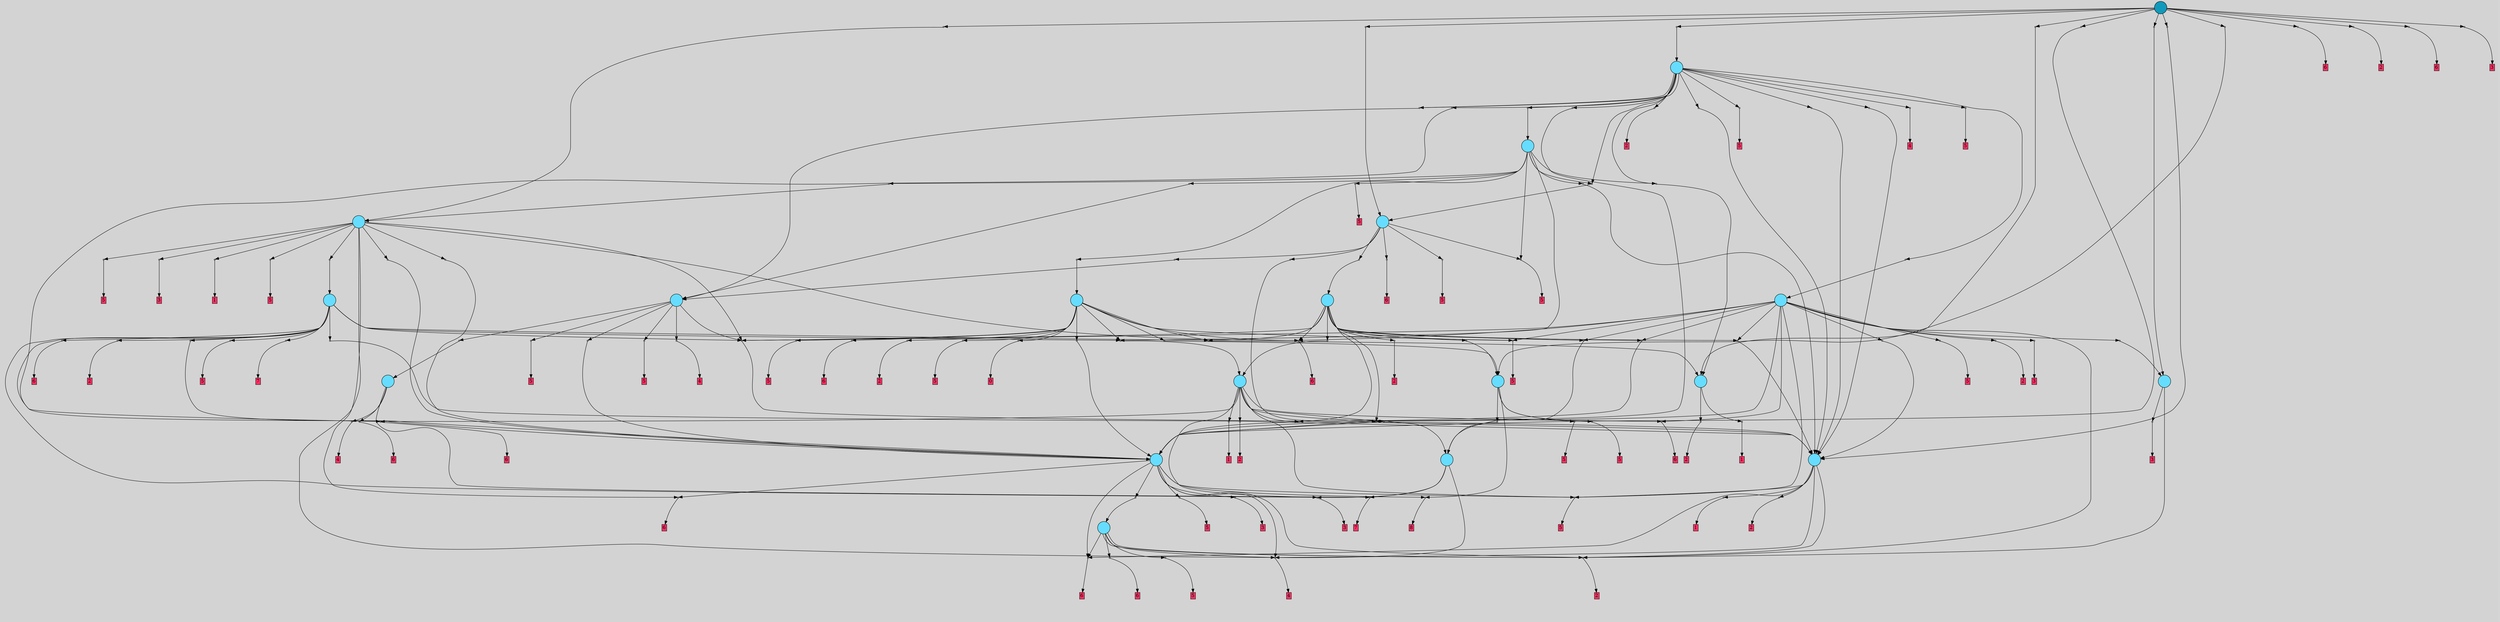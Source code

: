 // File exported with GEGELATI v1.3.1
// On the 2024-04-08 23:35:55
// With the File::TPGGraphDotExporter
digraph{
	graph[pad = "0.212, 0.055" bgcolor = lightgray]
	node[shape=circle style = filled label = ""]
		T1 [fillcolor="#66ddff"]
		T2 [fillcolor="#66ddff"]
		T3 [fillcolor="#66ddff"]
		T6 [fillcolor="#66ddff"]
		T28 [fillcolor="#66ddff"]
		T79 [fillcolor="#66ddff"]
		T81 [fillcolor="#66ddff"]
		T114 [fillcolor="#66ddff"]
		T222 [fillcolor="#66ddff"]
		T229 [fillcolor="#66ddff"]
		T270 [fillcolor="#66ddff"]
		T290 [fillcolor="#66ddff"]
		T424 [fillcolor="#66ddff"]
		T482 [fillcolor="#66ddff"]
		T505 [fillcolor="#66ddff"]
		T512 [fillcolor="#66ddff"]
		T565 [fillcolor="#66ddff"]
		T658 [fillcolor="#66ddff"]
		T831 [fillcolor="#1199bb"]
		P22212 [fillcolor="#cccccc" shape=point] //
		I22212 [shape=box style=invis label="0|3&2|3#2|7&#92;n"]
		P22212 -> I22212[style=invis]
		A10771 [fillcolor="#ff3366" shape=box margin=0.03 width=0 height=0 label="1"]
		T1 -> P22212 -> A10771
		P22213 [fillcolor="#cccccc" shape=point] //
		I22213 [shape=box style=invis label="0|0&4|4#3|7&#92;n6|5&4|5#1|4&#92;n2|0&0|7#1|4&#92;n5|0&0|3#0|6&#92;n3|1&1|7#3|7&#92;n7|0&0|0#2|0&#92;n4|7&1|6#4|5&#92;n3|6&4|1#0|4&#92;n7|1&2|0#3|4&#92;n"]
		P22213 -> I22213[style=invis]
		A10772 [fillcolor="#ff3366" shape=box margin=0.03 width=0 height=0 label="2"]
		T1 -> P22213 -> A10772
		P22214 [fillcolor="#cccccc" shape=point] //
		I22214 [shape=box style=invis label="0|7&3|6#4|2&#92;n3|6&1|2#1|1&#92;n1|1&1|5#1|6&#92;n6|2&2|6#0|5&#92;n5|0&3|4#4|7&#92;n1|2&3|4#0|5&#92;n"]
		P22214 -> I22214[style=invis]
		A10773 [fillcolor="#ff3366" shape=box margin=0.03 width=0 height=0 label="2"]
		T2 -> P22214 -> A10773
		P22215 [fillcolor="#cccccc" shape=point] //
		I22215 [shape=box style=invis label="7|7&1|6#2|1&#92;n0|2&3|2#2|3&#92;n"]
		P22215 -> I22215[style=invis]
		A10774 [fillcolor="#ff3366" shape=box margin=0.03 width=0 height=0 label="3"]
		T2 -> P22215 -> A10774
		P22216 [fillcolor="#cccccc" shape=point] //
		I22216 [shape=box style=invis label="3|5&1|0#2|5&#92;n"]
		P22216 -> I22216[style=invis]
		A10775 [fillcolor="#ff3366" shape=box margin=0.03 width=0 height=0 label="3"]
		T3 -> P22216 -> A10775
		P22217 [fillcolor="#cccccc" shape=point] //
		I22217 [shape=box style=invis label="0|6&2|3#3|7&#92;n4|0&2|6#4|6&#92;n0|0&4|0#2|6&#92;n2|5&3|7#2|4&#92;n4|7&3|2#1|1&#92;n0|3&2|5#1|1&#92;n4|7&3|0#0|7&#92;n3|5&0|3#1|1&#92;n3|3&1|2#1|4&#92;n"]
		P22217 -> I22217[style=invis]
		A10776 [fillcolor="#ff3366" shape=box margin=0.03 width=0 height=0 label="4"]
		T3 -> P22217 -> A10776
		P22218 [fillcolor="#cccccc" shape=point] //
		I22218 [shape=box style=invis label="6|0&1|2#1|1&#92;n2|6&1|5#1|0&#92;n"]
		P22218 -> I22218[style=invis]
		A10777 [fillcolor="#ff3366" shape=box margin=0.03 width=0 height=0 label="6"]
		T6 -> P22218 -> A10777
		P22219 [fillcolor="#cccccc" shape=point] //
		I22219 [shape=box style=invis label="5|7&2|0#0|3&#92;n0|7&0|7#2|2&#92;n2|5&1|6#4|0&#92;n7|3&3|7#3|5&#92;n1|0&1|2#4|3&#92;n5|6&2|0#2|1&#92;n"]
		P22219 -> I22219[style=invis]
		A10778 [fillcolor="#ff3366" shape=box margin=0.03 width=0 height=0 label="7"]
		T6 -> P22219 -> A10778
		T3 -> P22219
		P22220 [fillcolor="#cccccc" shape=point] //
		I22220 [shape=box style=invis label="0|3&1|2#2|1&#92;n3|0&3|2#1|6&#92;n"]
		P22220 -> I22220[style=invis]
		A10779 [fillcolor="#ff3366" shape=box margin=0.03 width=0 height=0 label="4"]
		T6 -> P22220 -> A10779
		P22221 [fillcolor="#cccccc" shape=point] //
		I22221 [shape=box style=invis label="7|7&0|7#3|6&#92;n"]
		P22221 -> I22221[style=invis]
		A10780 [fillcolor="#ff3366" shape=box margin=0.03 width=0 height=0 label="5"]
		T28 -> P22221 -> A10780
		P22222 [fillcolor="#cccccc" shape=point] //
		I22222 [shape=box style=invis label="1|4&3|4#1|1&#92;n2|1&2|1#0|7&#92;n"]
		P22222 -> I22222[style=invis]
		A10781 [fillcolor="#ff3366" shape=box margin=0.03 width=0 height=0 label="8"]
		T28 -> P22222 -> A10781
		P22223 [fillcolor="#cccccc" shape=point] //
		I22223 [shape=box style=invis label="0|7&2|3#4|0&#92;n1|4&1|3#4|7&#92;n"]
		P22223 -> I22223[style=invis]
		A10782 [fillcolor="#ff3366" shape=box margin=0.03 width=0 height=0 label="5"]
		T28 -> P22223 -> A10782
		P22224 [fillcolor="#cccccc" shape=point] //
		I22224 [shape=box style=invis label="3|2&1|3#1|0&#92;n0|0&1|7#1|5&#92;n5|1&0|4#4|4&#92;n1|3&0|6#3|3&#92;n6|1&2|3#1|3&#92;n5|6&3|1#1|4&#92;n"]
		P22224 -> I22224[style=invis]
		T28 -> P22224 -> T3
		T79 -> P22217
		P22225 [fillcolor="#cccccc" shape=point] //
		I22225 [shape=box style=invis label="3|2&1|3#1|0&#92;n2|0&1|7#1|5&#92;n1|3&0|6#3|3&#92;n6|1&2|3#1|3&#92;n4|3&1|2#2|6&#92;n3|6&3|1#1|4&#92;n"]
		P22225 -> I22225[style=invis]
		A10783 [fillcolor="#ff3366" shape=box margin=0.03 width=0 height=0 label="6"]
		T79 -> P22225 -> A10783
		T79 -> P22214
		P22226 [fillcolor="#cccccc" shape=point] //
		I22226 [shape=box style=invis label="4|3&1|4#2|6&#92;n6|1&1|3#1|3&#92;n2|2&2|1#0|2&#92;n1|3&2|6#3|3&#92;n0|0&1|7#1|1&#92;n3|0&4|6#1|2&#92;n"]
		P22226 -> I22226[style=invis]
		A10784 [fillcolor="#ff3366" shape=box margin=0.03 width=0 height=0 label="6"]
		T79 -> P22226 -> A10784
		P22227 [fillcolor="#cccccc" shape=point] //
		I22227 [shape=box style=invis label="4|7&1|2#3|3&#92;n7|7&0|7#3|3&#92;n2|0&3|5#4|6&#92;n"]
		P22227 -> I22227[style=invis]
		A10785 [fillcolor="#ff3366" shape=box margin=0.03 width=0 height=0 label="5"]
		T79 -> P22227 -> A10785
		T79 -> P22214
		T81 -> P22217
		T81 -> P22225
		T81 -> P22214
		P22228 [fillcolor="#cccccc" shape=point] //
		I22228 [shape=box style=invis label="4|7&1|2#3|3&#92;n2|0&3|5#4|6&#92;n7|7&0|7#3|6&#92;n"]
		P22228 -> I22228[style=invis]
		A10786 [fillcolor="#ff3366" shape=box margin=0.03 width=0 height=0 label="5"]
		T81 -> P22228 -> A10786
		P22229 [fillcolor="#cccccc" shape=point] //
		I22229 [shape=box style=invis label="6|0&3|7#4|4&#92;n0|4&2|2#2|7&#92;n1|4&0|1#0|6&#92;n"]
		P22229 -> I22229[style=invis]
		A10787 [fillcolor="#ff3366" shape=box margin=0.03 width=0 height=0 label="1"]
		T81 -> P22229 -> A10787
		P22230 [fillcolor="#cccccc" shape=point] //
		I22230 [shape=box style=invis label="0|7&3|6#4|2&#92;n5|0&3|4#4|7&#92;n1|1&1|5#1|6&#92;n3|6&0|2#1|1&#92;n1|2&3|4#0|5&#92;n"]
		P22230 -> I22230[style=invis]
		A10788 [fillcolor="#ff3366" shape=box margin=0.03 width=0 height=0 label="2"]
		T81 -> P22230 -> A10788
		P22231 [fillcolor="#cccccc" shape=point] //
		I22231 [shape=box style=invis label="3|2&1|3#1|0&#92;n2|0&3|7#1|5&#92;n1|3&0|6#3|3&#92;n4|3&1|2#2|6&#92;n6|1&2|3#1|3&#92;n3|6&3|1#1|4&#92;n"]
		P22231 -> I22231[style=invis]
		A10789 [fillcolor="#ff3366" shape=box margin=0.03 width=0 height=0 label="6"]
		T114 -> P22231 -> A10789
		P22232 [fillcolor="#cccccc" shape=point] //
		I22232 [shape=box style=invis label="7|7&0|7#3|6&#92;n4|7&1|6#3|3&#92;n"]
		P22232 -> I22232[style=invis]
		A10790 [fillcolor="#ff3366" shape=box margin=0.03 width=0 height=0 label="5"]
		T114 -> P22232 -> A10790
		T114 -> P22214
		P22233 [fillcolor="#cccccc" shape=point] //
		I22233 [shape=box style=invis label="0|0&2|4#2|6&#92;n4|5&0|0#3|0&#92;n"]
		P22233 -> I22233[style=invis]
		T114 -> P22233 -> T79
		P22234 [fillcolor="#cccccc" shape=point] //
		I22234 [shape=box style=invis label="6|2&2|3#1|0&#92;n7|7&1|6#2|2&#92;n0|2&3|2#2|3&#92;n"]
		P22234 -> I22234[style=invis]
		A10791 [fillcolor="#ff3366" shape=box margin=0.03 width=0 height=0 label="3"]
		T114 -> P22234 -> A10791
		T114 -> P22217
		T114 -> P22228
		T114 -> P22225
		T114 -> P22222
		P22235 [fillcolor="#cccccc" shape=point] //
		I22235 [shape=box style=invis label="3|2&1|3#1|0&#92;n3|6&3|1#1|4&#92;n1|3&0|6#3|3&#92;n6|1&2|3#1|3&#92;n4|3&1|2#2|6&#92;n5|0&1|7#1|5&#92;n"]
		P22235 -> I22235[style=invis]
		A10792 [fillcolor="#ff3366" shape=box margin=0.03 width=0 height=0 label="6"]
		T222 -> P22235 -> A10792
		P22236 [fillcolor="#cccccc" shape=point] //
		I22236 [shape=box style=invis label="4|5&1|3#1|7&#92;n3|1&2|7#2|0&#92;n0|3&0|4#3|2&#92;n7|1&2|0#1|6&#92;n7|0&2|1#3|6&#92;n1|4&2|6#2|4&#92;n3|6&4|0#4|7&#92;n"]
		P22236 -> I22236[style=invis]
		T222 -> P22236 -> T114
		T222 -> P22216
		P22237 [fillcolor="#cccccc" shape=point] //
		I22237 [shape=box style=invis label="5|6&3|4#4|5&#92;n0|3&1|4#4|0&#92;n5|0&2|4#3|1&#92;n4|6&2|2#1|1&#92;n5|1&1|1#1|5&#92;n"]
		P22237 -> I22237[style=invis]
		A10793 [fillcolor="#ff3366" shape=box margin=0.03 width=0 height=0 label="2"]
		T222 -> P22237 -> A10793
		P22238 [fillcolor="#cccccc" shape=point] //
		I22238 [shape=box style=invis label="6|5&1|4#2|3&#92;n1|5&3|6#4|3&#92;n1|3&4|2#2|0&#92;n6|0&1|7#4|5&#92;n3|6&3|1#1|0&#92;n6|7&2|5#1|2&#92;n3|1&1|3#1|1&#92;n6|5&1|3#2|6&#92;n2|0&4|3#3|0&#92;n"]
		P22238 -> I22238[style=invis]
		T222 -> P22238 -> T81
		P22239 [fillcolor="#cccccc" shape=point] //
		I22239 [shape=box style=invis label="4|4&3|7#4|0&#92;n5|0&1|3#2|2&#92;n"]
		P22239 -> I22239[style=invis]
		A10794 [fillcolor="#ff3366" shape=box margin=0.03 width=0 height=0 label="1"]
		T222 -> P22239 -> A10794
		P22240 [fillcolor="#cccccc" shape=point] //
		I22240 [shape=box style=invis label="4|5&1|3#1|7&#92;n3|1&2|7#2|0&#92;n0|3&0|4#3|2&#92;n1|4&2|6#2|4&#92;n5|5&2|5#4|3&#92;n7|0&2|1#3|6&#92;n7|1&2|0#1|3&#92;n"]
		P22240 -> I22240[style=invis]
		T222 -> P22240 -> T114
		T222 -> P22228
		P22241 [fillcolor="#cccccc" shape=point] //
		I22241 [shape=box style=invis label="3|2&1|3#1|0&#92;n0|0&1|7#1|5&#92;n4|3&1|2#2|6&#92;n6|1&2|3#1|3&#92;n1|3&0|6#3|3&#92;n3|6&3|1#1|4&#92;n"]
		P22241 -> I22241[style=invis]
		A10795 [fillcolor="#ff3366" shape=box margin=0.03 width=0 height=0 label="6"]
		T222 -> P22241 -> A10795
		P22242 [fillcolor="#cccccc" shape=point] //
		I22242 [shape=box style=invis label="7|7&0|7#3|6&#92;n4|3&4|7#4|3&#92;n2|0&3|5#4|6&#92;n7|7&1|2#3|3&#92;n"]
		P22242 -> I22242[style=invis]
		A10796 [fillcolor="#ff3366" shape=box margin=0.03 width=0 height=0 label="5"]
		T229 -> P22242 -> A10796
		P22243 [fillcolor="#cccccc" shape=point] //
		I22243 [shape=box style=invis label="2|0&1|7#1|5&#92;n6|1&2|3#1|3&#92;n1|3&0|6#3|3&#92;n4|3&1|2#4|6&#92;n4|7&2|1#2|5&#92;n"]
		P22243 -> I22243[style=invis]
		T229 -> P22243 -> T6
		P22244 [fillcolor="#cccccc" shape=point] //
		I22244 [shape=box style=invis label="4|7&1|2#3|3&#92;n2|7&0|7#3|6&#92;n2|0&3|5#4|6&#92;n"]
		P22244 -> I22244[style=invis]
		A10797 [fillcolor="#ff3366" shape=box margin=0.03 width=0 height=0 label="5"]
		T229 -> P22244 -> A10797
		P22245 [fillcolor="#cccccc" shape=point] //
		I22245 [shape=box style=invis label="3|2&1|3#1|0&#92;n1|3&0|6#3|3&#92;n4|3&1|2#2|6&#92;n6|1&2|3#1|3&#92;n6|0&1|7#1|5&#92;n3|6&3|1#1|4&#92;n5|1&1|1#2|6&#92;n"]
		P22245 -> I22245[style=invis]
		T229 -> P22245 -> T81
		P22246 [fillcolor="#cccccc" shape=point] //
		I22246 [shape=box style=invis label="7|1&2|0#1|6&#92;n4|0&3|6#4|0&#92;n6|7&4|7#1|0&#92;n6|4&1|0#0|4&#92;n4|5&4|3#1|7&#92;n1|4&2|6#2|7&#92;n"]
		P22246 -> I22246[style=invis]
		T229 -> P22246 -> T114
		P22247 [fillcolor="#cccccc" shape=point] //
		I22247 [shape=box style=invis label="1|4&0|0#3|0&#92;n1|0&0|0#3|5&#92;n"]
		P22247 -> I22247[style=invis]
		A10798 [fillcolor="#ff3366" shape=box margin=0.03 width=0 height=0 label="4"]
		T229 -> P22247 -> A10798
		P22248 [fillcolor="#cccccc" shape=point] //
		I22248 [shape=box style=invis label="0|7&3|6#4|2&#92;n5|0&3|4#4|7&#92;n3|6&1|7#1|1&#92;n4|3&2|6#3|5&#92;n1|2&3|4#0|5&#92;n2|2&2|6#3|1&#92;n1|5&1|5#1|6&#92;n"]
		P22248 -> I22248[style=invis]
		T270 -> P22248 -> T2
		P22249 [fillcolor="#cccccc" shape=point] //
		I22249 [shape=box style=invis label="4|5&1|3#1|7&#92;n3|1&2|7#2|0&#92;n0|3&0|4#3|2&#92;n7|1&2|0#1|3&#92;n5|5&2|5#4|3&#92;n7|0&2|1#3|6&#92;n1|4&2|6#1|4&#92;n"]
		P22249 -> I22249[style=invis]
		T270 -> P22249 -> T114
		P22250 [fillcolor="#cccccc" shape=point] //
		I22250 [shape=box style=invis label="5|1&2|1#2|6&#92;n7|4&4|5#4|7&#92;n6|5&1|2#0|2&#92;n2|0&3|6#4|3&#92;n6|2&4|7#1|4&#92;n3|2&2|3#1|2&#92;n"]
		P22250 -> I22250[style=invis]
		T270 -> P22250 -> T81
		P22251 [fillcolor="#cccccc" shape=point] //
		I22251 [shape=box style=invis label="5|7&0|0#3|2&#92;n0|1&1|2#2|7&#92;n3|0&1|1#2|4&#92;n"]
		P22251 -> I22251[style=invis]
		T270 -> P22251 -> T3
		P22252 [fillcolor="#cccccc" shape=point] //
		I22252 [shape=box style=invis label="6|4&0|0#2|6&#92;n2|0&3|5#4|7&#92;n1|4&0|2#4|5&#92;n4|7&1|3#3|3&#92;n6|7&0|7#3|6&#92;n4|7&0|4#0|4&#92;n4|3&0|2#1|2&#92;n"]
		P22252 -> I22252[style=invis]
		A10799 [fillcolor="#ff3366" shape=box margin=0.03 width=0 height=0 label="5"]
		T270 -> P22252 -> A10799
		P22253 [fillcolor="#cccccc" shape=point] //
		I22253 [shape=box style=invis label="5|2&2|1#3|4&#92;n5|3&2|2#4|1&#92;n6|1&0|3#2|7&#92;n3|1&2|4#1|3&#92;n1|6&3|0#3|1&#92;n5|7&0|7#0|6&#92;n3|5&0|6#4|6&#92;n2|6&2|3#0|4&#92;n3|2&1|4#1|7&#92;n"]
		P22253 -> I22253[style=invis]
		A10800 [fillcolor="#ff3366" shape=box margin=0.03 width=0 height=0 label="6"]
		T270 -> P22253 -> A10800
		T270 -> P22228
		T270 -> P22245
		T270 -> P22214
		T270 -> P22236
		P22254 [fillcolor="#cccccc" shape=point] //
		I22254 [shape=box style=invis label="0|7&3|6#4|2&#92;n4|4&0|1#1|4&#92;n6|2&2|6#0|5&#92;n5|0&3|4#4|7&#92;n1|1&1|5#1|6&#92;n1|2&0|4#0|5&#92;n"]
		P22254 -> I22254[style=invis]
		A10801 [fillcolor="#ff3366" shape=box margin=0.03 width=0 height=0 label="2"]
		T270 -> P22254 -> A10801
		T270 -> P22235
		P22255 [fillcolor="#cccccc" shape=point] //
		I22255 [shape=box style=invis label="3|0&4|5#3|7&#92;n"]
		P22255 -> I22255[style=invis]
		A10802 [fillcolor="#ff3366" shape=box margin=0.03 width=0 height=0 label="3"]
		T270 -> P22255 -> A10802
		P22256 [fillcolor="#cccccc" shape=point] //
		I22256 [shape=box style=invis label="5|1&2|1#2|6&#92;n2|0&3|6#4|3&#92;n6|5&1|2#0|2&#92;n7|4&4|5#4|7&#92;n6|2&4|7#1|4&#92;n3|2&1|3#1|2&#92;n"]
		P22256 -> I22256[style=invis]
		T270 -> P22256 -> T81
		P22257 [fillcolor="#cccccc" shape=point] //
		I22257 [shape=box style=invis label="6|4&0|0#2|6&#92;n2|0&3|5#4|7&#92;n6|7&0|7#3|6&#92;n4|7&1|3#3|3&#92;n1|4&0|3#4|5&#92;n4|7&0|4#0|4&#92;n4|3&0|2#1|2&#92;n"]
		P22257 -> I22257[style=invis]
		A10803 [fillcolor="#ff3366" shape=box margin=0.03 width=0 height=0 label="5"]
		T270 -> P22257 -> A10803
		P22258 [fillcolor="#cccccc" shape=point] //
		I22258 [shape=box style=invis label="1|5&0|3#1|0&#92;n0|7&3|6#4|2&#92;n5|3&4|2#3|3&#92;n2|4&2|6#3|1&#92;n5|0&2|4#4|7&#92;n1|3&1|1#0|0&#92;n5|2&3|4#0|5&#92;n6|1&4|2#0|5&#92;n"]
		P22258 -> I22258[style=invis]
		T290 -> P22258 -> T28
		T290 -> P22249
		T290 -> P22251
		T290 -> P22253
		P22259 [fillcolor="#cccccc" shape=point] //
		I22259 [shape=box style=invis label="7|7&0|7#3|6&#92;n2|0&3|5#4|6&#92;n4|7&1|2#3|7&#92;n"]
		P22259 -> I22259[style=invis]
		T290 -> P22259 -> T1
		T290 -> P22245
		T290 -> P22240
		T290 -> P22236
		P22260 [fillcolor="#cccccc" shape=point] //
		I22260 [shape=box style=invis label="3|4&0|3#2|3&#92;n0|3&2|4#0|4&#92;n3|0&4|0#3|6&#92;n0|7&1|5#0|6&#92;n3|4&3|5#1|3&#92;n6|5&0|7#0|1&#92;n0|2&2|6#2|3&#92;n3|2&4|5#3|5&#92;n"]
		P22260 -> I22260[style=invis]
		A10804 [fillcolor="#ff3366" shape=box margin=0.03 width=0 height=0 label="2"]
		T290 -> P22260 -> A10804
		T290 -> P22257
		P22261 [fillcolor="#cccccc" shape=point] //
		I22261 [shape=box style=invis label="4|1&4|6#1|1&#92;n3|6&0|2#2|5&#92;n0|2&2|6#2|5&#92;n1|0&2|2#1|5&#92;n3|1&4|6#1|3&#92;n"]
		P22261 -> I22261[style=invis]
		T290 -> P22261 -> T222
		T290 -> P22256
		P22262 [fillcolor="#cccccc" shape=point] //
		I22262 [shape=box style=invis label="1|2&2|4#0|5&#92;n6|2&0|6#0|5&#92;n5|4&0|3#4|7&#92;n3|6&2|6#3|0&#92;n4|0&3|4#4|7&#92;n3|6&1|7#2|1&#92;n6|2&3|6#3|1&#92;n"]
		P22262 -> I22262[style=invis]
		T424 -> P22262 -> T28
		P22263 [fillcolor="#cccccc" shape=point] //
		I22263 [shape=box style=invis label="4|3&0|2#1|2&#92;n2|0&3|5#4|7&#92;n6|7&0|7#3|6&#92;n4|4&1|3#3|3&#92;n1|4&0|3#4|5&#92;n4|7&0|4#0|4&#92;n6|4&0|0#2|6&#92;n"]
		P22263 -> I22263[style=invis]
		A10805 [fillcolor="#ff3366" shape=box margin=0.03 width=0 height=0 label="5"]
		T424 -> P22263 -> A10805
		P22264 [fillcolor="#cccccc" shape=point] //
		I22264 [shape=box style=invis label="3|1&2|4#0|3&#92;n4|7&2|6#3|5&#92;n5|6&2|3#0|4&#92;n5|5&1|6#3|6&#92;n1|0&2|1#2|4&#92;n3|5&3|0#4|6&#92;n5|3&0|2#4|1&#92;n4|7&0|7#0|6&#92;n6|1&0|3#2|7&#92;n3|2&1|4#1|7&#92;n"]
		P22264 -> I22264[style=invis]
		A10806 [fillcolor="#ff3366" shape=box margin=0.03 width=0 height=0 label="6"]
		T424 -> P22264 -> A10806
		P22265 [fillcolor="#cccccc" shape=point] //
		I22265 [shape=box style=invis label="1|4&2|6#2|4&#92;n0|3&2|5#0|2&#92;n1|0&4|6#3|3&#92;n5|1&0|7#2|0&#92;n"]
		P22265 -> I22265[style=invis]
		T424 -> P22265 -> T114
		P22266 [fillcolor="#cccccc" shape=point] //
		I22266 [shape=box style=invis label="4|1&4|6#1|1&#92;n1|0&4|2#1|5&#92;n3|6&0|2#2|5&#92;n0|2&2|6#2|5&#92;n3|3&1|3#0|3&#92;n"]
		P22266 -> I22266[style=invis]
		T424 -> P22266 -> T222
		T424 -> P22245
		T424 -> P22253
		P22267 [fillcolor="#cccccc" shape=point] //
		I22267 [shape=box style=invis label="5|6&3|4#4|5&#92;n0|3&1|4#4|0&#92;n4|2&0|6#3|5&#92;n4|6&2|2#1|1&#92;n5|0&2|4#3|1&#92;n5|7&1|1#1|5&#92;n"]
		P22267 -> I22267[style=invis]
		A10807 [fillcolor="#ff3366" shape=box margin=0.03 width=0 height=0 label="2"]
		T424 -> P22267 -> A10807
		P22268 [fillcolor="#cccccc" shape=point] //
		I22268 [shape=box style=invis label="7|1&1|1#1|6&#92;n1|4&1|3#3|2&#92;n7|7&1|5#4|5&#92;n1|0&1|3#4|5&#92;n2|1&1|4#3|2&#92;n0|6&0|6#0|3&#92;n6|7&4|4#4|1&#92;n6|3&3|6#0|6&#92;n5|5&3|1#2|3&#92;n6|4&0|0#2|6&#92;n"]
		P22268 -> I22268[style=invis]
		A10808 [fillcolor="#ff3366" shape=box margin=0.03 width=0 height=0 label="5"]
		T424 -> P22268 -> A10808
		T424 -> P22259
		P22269 [fillcolor="#cccccc" shape=point] //
		I22269 [shape=box style=invis label="6|7&2|3#1|4&#92;n3|2&4|4#4|0&#92;n7|2&0|1#3|6&#92;n4|3&2|1#4|7&#92;n2|6&1|0#4|4&#92;n0|0&1|3#2|3&#92;n1|1&0|3#0|7&#92;n3|5&1|7#4|6&#92;n3|4&2|2#4|1&#92;n"]
		P22269 -> I22269[style=invis]
		A10809 [fillcolor="#ff3366" shape=box margin=0.03 width=0 height=0 label="0"]
		T424 -> P22269 -> A10809
		T424 -> P22257
		P22270 [fillcolor="#cccccc" shape=point] //
		I22270 [shape=box style=invis label="7|5&0|7#1|3&#92;n0|3&2|5#0|2&#92;n1|0&4|6#3|3&#92;n1|4&2|6#2|4&#92;n5|1&0|7#2|6&#92;n"]
		P22270 -> I22270[style=invis]
		T482 -> P22270 -> T114
		T482 -> P22266
		T482 -> P22259
		T482 -> P22245
		P22271 [fillcolor="#cccccc" shape=point] //
		I22271 [shape=box style=invis label="5|2&0|1#2|4&#92;n2|6&2|3#0|4&#92;n3|1&2|4#1|3&#92;n6|1&0|3#2|7&#92;n3|2&1|4#0|7&#92;n5|1&0|7#0|6&#92;n1|6&3|0#3|1&#92;n5|0&2|2#4|1&#92;n6|5&0|6#4|6&#92;n2|6&2|7#2|7&#92;n"]
		P22271 -> I22271[style=invis]
		A10810 [fillcolor="#ff3366" shape=box margin=0.03 width=0 height=0 label="6"]
		T482 -> P22271 -> A10810
		P22272 [fillcolor="#cccccc" shape=point] //
		I22272 [shape=box style=invis label="5|6&3|4#2|5&#92;n5|5&1|1#1|5&#92;n4|6&2|2#1|1&#92;n5|0&2|4#3|1&#92;n0|4&1|7#0|2&#92;n"]
		P22272 -> I22272[style=invis]
		A10811 [fillcolor="#ff3366" shape=box margin=0.03 width=0 height=0 label="2"]
		T482 -> P22272 -> A10811
		P22273 [fillcolor="#cccccc" shape=point] //
		I22273 [shape=box style=invis label="4|6&3|5#2|6&#92;n4|3&1|2#1|2&#92;n2|0&3|5#4|7&#92;n1|4&0|3#4|5&#92;n7|1&1|1#1|7&#92;n4|2&1|3#3|3&#92;n6|7&0|7#3|6&#92;n6|4&0|0#2|6&#92;n"]
		P22273 -> I22273[style=invis]
		A10812 [fillcolor="#ff3366" shape=box margin=0.03 width=0 height=0 label="5"]
		T482 -> P22273 -> A10812
		T482 -> P22241
		P22274 [fillcolor="#cccccc" shape=point] //
		I22274 [shape=box style=invis label="1|0&1|4#4|3&#92;n6|3&3|7#3|5&#92;n0|7&0|0#2|6&#92;n7|7&2|0#2|3&#92;n"]
		P22274 -> I22274[style=invis]
		A10813 [fillcolor="#ff3366" shape=box margin=0.03 width=0 height=0 label="7"]
		T482 -> P22274 -> A10813
		T482 -> P22216
		P22275 [fillcolor="#cccccc" shape=point] //
		I22275 [shape=box style=invis label="6|1&2|3#1|3&#92;n1|3&0|6#3|3&#92;n4|3&1|2#2|6&#92;n3|2&1|3#1|0&#92;n6|0&1|7#3|5&#92;n5|1&1|1#2|6&#92;n"]
		P22275 -> I22275[style=invis]
		T482 -> P22275 -> T81
		P22276 [fillcolor="#cccccc" shape=point] //
		I22276 [shape=box style=invis label="5|5&3|0#4|6&#92;n2|3&0|4#3|2&#92;n7|0&2|2#3|7&#92;n6|7&0|6#3|7&#92;n"]
		P22276 -> I22276[style=invis]
		T505 -> P22276 -> T290
		P22277 [fillcolor="#cccccc" shape=point] //
		I22277 [shape=box style=invis label="5|7&0|7#2|6&#92;n1|6&2|3#1|1&#92;n1|1&2|0#1|2&#92;n7|2&1|1#2|2&#92;n0|5&2|4#4|2&#92;n5|2&2|3#0|4&#92;n1|1&3|0#3|7&#92;n5|0&0|6#3|4&#92;n7|5&2|2#2|2&#92;n7|7&0|6#0|6&#92;n"]
		P22277 -> I22277[style=invis]
		A10814 [fillcolor="#ff3366" shape=box margin=0.03 width=0 height=0 label="6"]
		T505 -> P22277 -> A10814
		P22278 [fillcolor="#cccccc" shape=point] //
		I22278 [shape=box style=invis label="4|3&1|2#1|2&#92;n2|0&3|5#4|7&#92;n1|4&0|3#4|5&#92;n6|4&0|7#3|6&#92;n4|2&1|3#3|3&#92;n7|1&1|1#1|7&#92;n6|4&0|0#2|6&#92;n"]
		P22278 -> I22278[style=invis]
		A10815 [fillcolor="#ff3366" shape=box margin=0.03 width=0 height=0 label="5"]
		T505 -> P22278 -> A10815
		P22279 [fillcolor="#cccccc" shape=point] //
		I22279 [shape=box style=invis label="2|0&3|5#4|7&#92;n1|4&0|3#4|0&#92;n6|7&0|7#3|6&#92;n6|4&0|0#2|6&#92;n4|7&0|4#0|4&#92;n4|3&0|2#1|2&#92;n3|2&4|0#1|6&#92;n"]
		P22279 -> I22279[style=invis]
		A10816 [fillcolor="#ff3366" shape=box margin=0.03 width=0 height=0 label="5"]
		T505 -> P22279 -> A10816
		P22280 [fillcolor="#cccccc" shape=point] //
		I22280 [shape=box style=invis label="5|5&2|5#4|2&#92;n1|2&1|3#2|5&#92;n4|2&2|7#2|0&#92;n1|4&2|6#2|4&#92;n7|0&2|1#3|6&#92;n5|0&2|0#1|0&#92;n4|5&1|3#1|7&#92;n1|0&0|4#4|5&#92;n7|1&2|0#1|1&#92;n"]
		P22280 -> I22280[style=invis]
		T505 -> P22280 -> T229
		P22281 [fillcolor="#cccccc" shape=point] //
		I22281 [shape=box style=invis label="6|2&2|2#0|3&#92;n2|0&3|3#4|7&#92;n5|5&1|3#3|3&#92;n7|1&1|1#3|1&#92;n3|7&4|7#2|1&#92;n5|6&0|6#2|0&#92;n1|5&4|5#0|6&#92;n"]
		P22281 -> I22281[style=invis]
		T505 -> P22281 -> T3
		T512 -> P22231
		P22282 [fillcolor="#cccccc" shape=point] //
		I22282 [shape=box style=invis label="7|0&1|4#4|1&#92;n6|6&4|4#1|2&#92;n1|3&4|6#1|3&#92;n2|7&0|6#3|7&#92;n"]
		P22282 -> I22282[style=invis]
		T512 -> P22282 -> T482
		P22283 [fillcolor="#cccccc" shape=point] //
		I22283 [shape=box style=invis label="4|7&1|2#3|3&#92;n2|1&3|1#1|1&#92;n2|0&3|5#4|6&#92;n6|7&0|7#3|6&#92;n"]
		P22283 -> I22283[style=invis]
		A10817 [fillcolor="#ff3366" shape=box margin=0.03 width=0 height=0 label="5"]
		T512 -> P22283 -> A10817
		P22284 [fillcolor="#cccccc" shape=point] //
		I22284 [shape=box style=invis label="5|5&1|0#2|5&#92;n"]
		P22284 -> I22284[style=invis]
		A10818 [fillcolor="#ff3366" shape=box margin=0.03 width=0 height=0 label="3"]
		T512 -> P22284 -> A10818
		T512 -> P22217
		T512 -> P22245
		P22285 [fillcolor="#cccccc" shape=point] //
		I22285 [shape=box style=invis label="1|0&1|0#0|6&#92;n5|1&3|6#1|7&#92;n"]
		P22285 -> I22285[style=invis]
		A10819 [fillcolor="#ff3366" shape=box margin=0.03 width=0 height=0 label="1"]
		T512 -> P22285 -> A10819
		P22286 [fillcolor="#cccccc" shape=point] //
		I22286 [shape=box style=invis label="5|7&0|7#3|2&#92;n3|0&1|1#2|4&#92;n"]
		P22286 -> I22286[style=invis]
		A10820 [fillcolor="#ff3366" shape=box margin=0.03 width=0 height=0 label="5"]
		T512 -> P22286 -> A10820
		P22287 [fillcolor="#cccccc" shape=point] //
		I22287 [shape=box style=invis label="6|2&0|7#2|5&#92;n3|6&4|7#4|7&#92;n5|5&2|2#4|5&#92;n2|0&0|4#4|7&#92;n6|7&1|4#4|3&#92;n1|0&4|3#3|0&#92;n1|4&1|6#2|7&#92;n4|3&0|2#3|2&#92;n7|7&2|0#2|6&#92;n"]
		P22287 -> I22287[style=invis]
		T512 -> P22287 -> T114
		T512 -> P22253
		P22288 [fillcolor="#cccccc" shape=point] //
		I22288 [shape=box style=invis label="7|1&2|0#1|6&#92;n3|1&2|7#2|0&#92;n0|3&0|4#3|2&#92;n4|5&1|3#1|7&#92;n7|0&2|1#2|6&#92;n1|4&2|6#2|4&#92;n"]
		P22288 -> I22288[style=invis]
		T512 -> P22288 -> T114
		P22289 [fillcolor="#cccccc" shape=point] //
		I22289 [shape=box style=invis label="4|3&1|2#1|2&#92;n1|0&3|5#4|7&#92;n7|1&0|1#0|7&#92;n6|4&0|7#3|6&#92;n6|4&0|0#2|6&#92;n"]
		P22289 -> I22289[style=invis]
		T565 -> P22289 -> T424
		T565 -> P22279
		P22290 [fillcolor="#cccccc" shape=point] //
		I22290 [shape=box style=invis label="5|5&3|0#4|6&#92;n7|0&2|2#3|7&#92;n4|3&4|0#4|1&#92;n2|3&0|4#3|2&#92;n6|7&0|6#3|7&#92;n"]
		P22290 -> I22290[style=invis]
		T565 -> P22290 -> T512
		P22291 [fillcolor="#cccccc" shape=point] //
		I22291 [shape=box style=invis label="5|2&1|3#2|5&#92;n5|5&2|5#4|3&#92;n3|2&2|7#2|0&#92;n7|1&2|0#1|1&#92;n7|0&2|1#3|6&#92;n2|1&2|1#0|6&#92;n4|5&1|3#2|7&#92;n4|0&4|4#0|4&#92;n1|4&2|6#2|4&#92;n"]
		P22291 -> I22291[style=invis]
		T565 -> P22291 -> T229
		T565 -> P22266
		P22292 [fillcolor="#cccccc" shape=point] //
		I22292 [shape=box style=invis label="4|6&3|5#2|6&#92;n4|3&1|2#1|2&#92;n2|0&3|5#4|2&#92;n1|4&0|3#4|5&#92;n7|1&1|1#1|7&#92;n4|2&1|3#3|3&#92;n6|4&0|0#2|6&#92;n6|7&0|7#3|6&#92;n"]
		P22292 -> I22292[style=invis]
		A10821 [fillcolor="#ff3366" shape=box margin=0.03 width=0 height=0 label="5"]
		T565 -> P22292 -> A10821
		P22293 [fillcolor="#cccccc" shape=point] //
		I22293 [shape=box style=invis label="4|0&1|7#3|5&#92;n5|7&2|2#2|7&#92;n5|3&1|6#2|6&#92;n"]
		P22293 -> I22293[style=invis]
		T565 -> P22293 -> T81
		P22294 [fillcolor="#cccccc" shape=point] //
		I22294 [shape=box style=invis label="3|2&1|4#1|0&#92;n7|3&0|7#3|2&#92;n3|6&3|1#1|4&#92;n4|3&1|2#2|6&#92;n6|0&1|7#1|5&#92;n4|5&4|2#4|2&#92;n1|3&0|6#3|3&#92;n5|1&1|1#0|6&#92;n"]
		P22294 -> I22294[style=invis]
		T565 -> P22294 -> T505
		P22295 [fillcolor="#cccccc" shape=point] //
		I22295 [shape=box style=invis label="7|7&0|1#3|6&#92;n2|2&1|6#0|4&#92;n4|7&1|2#3|7&#92;n6|4&3|0#3|0&#92;n6|0&3|5#4|6&#92;n"]
		P22295 -> I22295[style=invis]
		T565 -> P22295 -> T1
		P22296 [fillcolor="#cccccc" shape=point] //
		I22296 [shape=box style=invis label="2|3&1|0#2|7&#92;n3|1&2|7#2|0&#92;n7|1&2|0#1|6&#92;n2|0&2|1#3|6&#92;n0|3&0|4#2|2&#92;n3|6&4|0#4|7&#92;n"]
		P22296 -> I22296[style=invis]
		T658 -> P22296 -> T114
		P22297 [fillcolor="#cccccc" shape=point] //
		I22297 [shape=box style=invis label="0|7&3|6#4|2&#92;n3|6&1|2#1|1&#92;n2|4&2|6#0|2&#92;n5|0&4|4#4|7&#92;n6|2&0|6#0|5&#92;n7|4&0|1#0|6&#92;n1|7&2|3#2|0&#92;n"]
		P22297 -> I22297[style=invis]
		A10822 [fillcolor="#ff3366" shape=box margin=0.03 width=0 height=0 label="2"]
		T658 -> P22297 -> A10822
		T658 -> P22294
		P22298 [fillcolor="#cccccc" shape=point] //
		I22298 [shape=box style=invis label="2|6&1|4#4|0&#92;n1|0&3|6#0|1&#92;n0|6&2|0#2|1&#92;n"]
		P22298 -> I22298[style=invis]
		A10823 [fillcolor="#ff3366" shape=box margin=0.03 width=0 height=0 label="5"]
		T658 -> P22298 -> A10823
		P22299 [fillcolor="#cccccc" shape=point] //
		I22299 [shape=box style=invis label="0|0&2|3#0|0&#92;n4|2&4|2#1|6&#92;n0|1&2|6#2|3&#92;n6|2&2|6#3|1&#92;n7|5&3|3#1|1&#92;n0|7&0|5#4|2&#92;n7|4&2|6#3|4&#92;n"]
		P22299 -> I22299[style=invis]
		T658 -> P22299 -> T114
		P22300 [fillcolor="#cccccc" shape=point] //
		I22300 [shape=box style=invis label="0|1&2|4#0|1&#92;n5|0&2|0#4|0&#92;n7|1&2|0#1|1&#92;n3|2&2|7#2|0&#92;n1|4&2|6#2|2&#92;n7|0&2|1#3|6&#92;n5|5&2|5#4|3&#92;n1|2&1|3#2|5&#92;n"]
		P22300 -> I22300[style=invis]
		T658 -> P22300 -> T229
		P22301 [fillcolor="#cccccc" shape=point] //
		I22301 [shape=box style=invis label="2|1&2|1#2|6&#92;n2|0&3|6#4|3&#92;n7|4&4|5#4|7&#92;n6|2&4|7#1|4&#92;n7|4&0|2#1|0&#92;n3|2&1|3#1|2&#92;n"]
		P22301 -> I22301[style=invis]
		T658 -> P22301 -> T81
		P22302 [fillcolor="#cccccc" shape=point] //
		I22302 [shape=box style=invis label="5|1&2|1#2|6&#92;n2|0&3|6#1|3&#92;n3|2&1|3#1|2&#92;n4|1&1|5#4|3&#92;n6|5&1|2#0|5&#92;n"]
		P22302 -> I22302[style=invis]
		T658 -> P22302 -> T81
		P22303 [fillcolor="#cccccc" shape=point] //
		I22303 [shape=box style=invis label="3|1&1|3#1|0&#92;n4|3&2|5#2|6&#92;n2|0&1|6#3|0&#92;n5|1&1|1#2|2&#92;n1|1&2|5#1|3&#92;n1|2&2|5#2|7&#92;n"]
		P22303 -> I22303[style=invis]
		T658 -> P22303 -> T81
		P22304 [fillcolor="#cccccc" shape=point] //
		I22304 [shape=box style=invis label="6|3&0|3#1|5&#92;n6|0&0|5#2|4&#92;n1|3&1|5#3|2&#92;n3|1&1|7#2|0&#92;n2|7&3|1#3|1&#92;n0|3&0|4#3|2&#92;n"]
		P22304 -> I22304[style=invis]
		T658 -> P22304 -> T270
		P22305 [fillcolor="#cccccc" shape=point] //
		I22305 [shape=box style=invis label="3|0&3|3#3|3&#92;n7|4&4|0#0|3&#92;n7|2&3|1#1|1&#92;n"]
		P22305 -> I22305[style=invis]
		A10824 [fillcolor="#ff3366" shape=box margin=0.03 width=0 height=0 label="4"]
		T658 -> P22305 -> A10824
		P22306 [fillcolor="#cccccc" shape=point] //
		I22306 [shape=box style=invis label="4|7&1|3#3|3&#92;n5|0&4|0#2|1&#92;n6|5&0|7#3|6&#92;n4|7&0|4#0|4&#92;n6|4&0|0#2|6&#92;n5|6&0|2#4|0&#92;n4|3&3|2#1|2&#92;n"]
		P22306 -> I22306[style=invis]
		A10825 [fillcolor="#ff3366" shape=box margin=0.03 width=0 height=0 label="5"]
		T658 -> P22306 -> A10825
		T658 -> P22295
		T658 -> P22300
		P22307 [fillcolor="#cccccc" shape=point] //
		I22307 [shape=box style=invis label="1|2&2|0#3|1&#92;n5|4&2|1#0|0&#92;n1|7&3|0#1|2&#92;n5|7&0|7#4|5&#92;n2|3&2|2#1|1&#92;n3|2&1|0#4|4&#92;n2|0&3|6#0|3&#92;n0|6&3|7#4|2&#92;n2|7&0|7#3|1&#92;n"]
		P22307 -> I22307[style=invis]
		T658 -> P22307 -> T565
		P22308 [fillcolor="#cccccc" shape=point] //
		I22308 [shape=box style=invis label="7|0&2|2#3|7&#92;n5|5&3|0#1|6&#92;n4|3&4|0#4|1&#92;n6|7&0|6#3|7&#92;n4|0&4|6#2|2&#92;n"]
		P22308 -> I22308[style=invis]
		T831 -> P22308 -> T512
		P22309 [fillcolor="#cccccc" shape=point] //
		I22309 [shape=box style=invis label="3|6&0|2#2|5&#92;n5|3&4|6#4|2&#92;n4|1&4|3#4|1&#92;n3|1&2|7#1|0&#92;n0|4&4|6#2|6&#92;n0|2&4|3#0|0&#92;n0|0&3|1#4|5&#92;n7|0&3|3#4|5&#92;n"]
		P22309 -> I22309[style=invis]
		T831 -> P22309 -> T658
		P22310 [fillcolor="#cccccc" shape=point] //
		I22310 [shape=box style=invis label="3|3&1|6#2|6&#92;n4|0&1|7#3|5&#92;n"]
		P22310 -> I22310[style=invis]
		T831 -> P22310 -> T81
		P22311 [fillcolor="#cccccc" shape=point] //
		I22311 [shape=box style=invis label="7|3&0|7#3|2&#92;n3|2&1|4#1|0&#92;n3|6&3|1#1|4&#92;n6|0&1|7#1|5&#92;n4|5&4|2#4|3&#92;n4|0&3|0#0|5&#92;n5|1&2|1#0|6&#92;n"]
		P22311 -> I22311[style=invis]
		T831 -> P22311 -> T505
		P22312 [fillcolor="#cccccc" shape=point] //
		I22312 [shape=box style=invis label="6|7&2|1#1|3&#92;n1|4&2|4#2|4&#92;n3|3&0|6#2|5&#92;n0|7&3|5#4|4&#92;n6|3&0|0#0|3&#92;n7|0&2|1#3|6&#92;n2|1&1|2#2|4&#92;n3|0&2|6#4|4&#92;n"]
		P22312 -> I22312[style=invis]
		T831 -> P22312 -> T2
		P22313 [fillcolor="#cccccc" shape=point] //
		I22313 [shape=box style=invis label="7|5&4|3#1|1&#92;n0|0&3|3#0|0&#92;n4|2&4|2#1|6&#92;n0|7&0|2#4|2&#92;n6|4&2|6#3|1&#92;n0|0&3|5#1|2&#92;n7|4&2|6#3|4&#92;n"]
		P22313 -> I22313[style=invis]
		T831 -> P22313 -> T114
		P22314 [fillcolor="#cccccc" shape=point] //
		I22314 [shape=box style=invis label="0|0&4|4#3|7&#92;n0|1&2|4#0|7&#92;n5|7&0|4#2|4&#92;n5|5&1|3#1|0&#92;n0|7&2|7#4|4&#92;n4|7&0|0#2|1&#92;n5|7&1|7#3|6&#92;n7|1&3|5#3|5&#92;n6|6&4|4#1|2&#92;n4|3&2|2#4|4&#92;n"]
		P22314 -> I22314[style=invis]
		A10826 [fillcolor="#ff3366" shape=box margin=0.03 width=0 height=0 label="6"]
		T831 -> P22314 -> A10826
		P22315 [fillcolor="#cccccc" shape=point] //
		I22315 [shape=box style=invis label="2|0&3|5#4|6&#92;n7|7&3|7#3|6&#92;n"]
		P22315 -> I22315[style=invis]
		T831 -> P22315 -> T1
		P22316 [fillcolor="#cccccc" shape=point] //
		I22316 [shape=box style=invis label="5|4&4|4#4|7&#92;n5|5&2|5#1|2&#92;n1|1&2|2#0|0&#92;n3|6&1|2#1|1&#92;n3|4&4|7#0|5&#92;n6|2&2|6#0|3&#92;n4|0&4|4#3|6&#92;n7|4&0|1#0|6&#92;n"]
		P22316 -> I22316[style=invis]
		A10827 [fillcolor="#ff3366" shape=box margin=0.03 width=0 height=0 label="2"]
		T831 -> P22316 -> A10827
		P22317 [fillcolor="#cccccc" shape=point] //
		I22317 [shape=box style=invis label="4|3&1|2#2|6&#92;n0|0&1|7#3|5&#92;n6|1&2|3#1|3&#92;n5|6&3|0#1|4&#92;n"]
		P22317 -> I22317[style=invis]
		A10828 [fillcolor="#ff3366" shape=box margin=0.03 width=0 height=0 label="6"]
		T831 -> P22317 -> A10828
		P22318 [fillcolor="#cccccc" shape=point] //
		I22318 [shape=box style=invis label="6|1&4|2#0|5&#92;n1|3&0|1#0|6&#92;n3|3&3|4#3|7&#92;n4|2&2|3#0|3&#92;n1|6&2|7#0|6&#92;n5|0&1|4#4|7&#92;n"]
		P22318 -> I22318[style=invis]
		T831 -> P22318 -> T28
		P22319 [fillcolor="#cccccc" shape=point] //
		I22319 [shape=box style=invis label="4|0&4|6#2|7&#92;n0|4&2|7#2|7&#92;n"]
		P22319 -> I22319[style=invis]
		A10829 [fillcolor="#ff3366" shape=box margin=0.03 width=0 height=0 label="3"]
		T831 -> P22319 -> A10829
		{ rank= same T831 }
}
